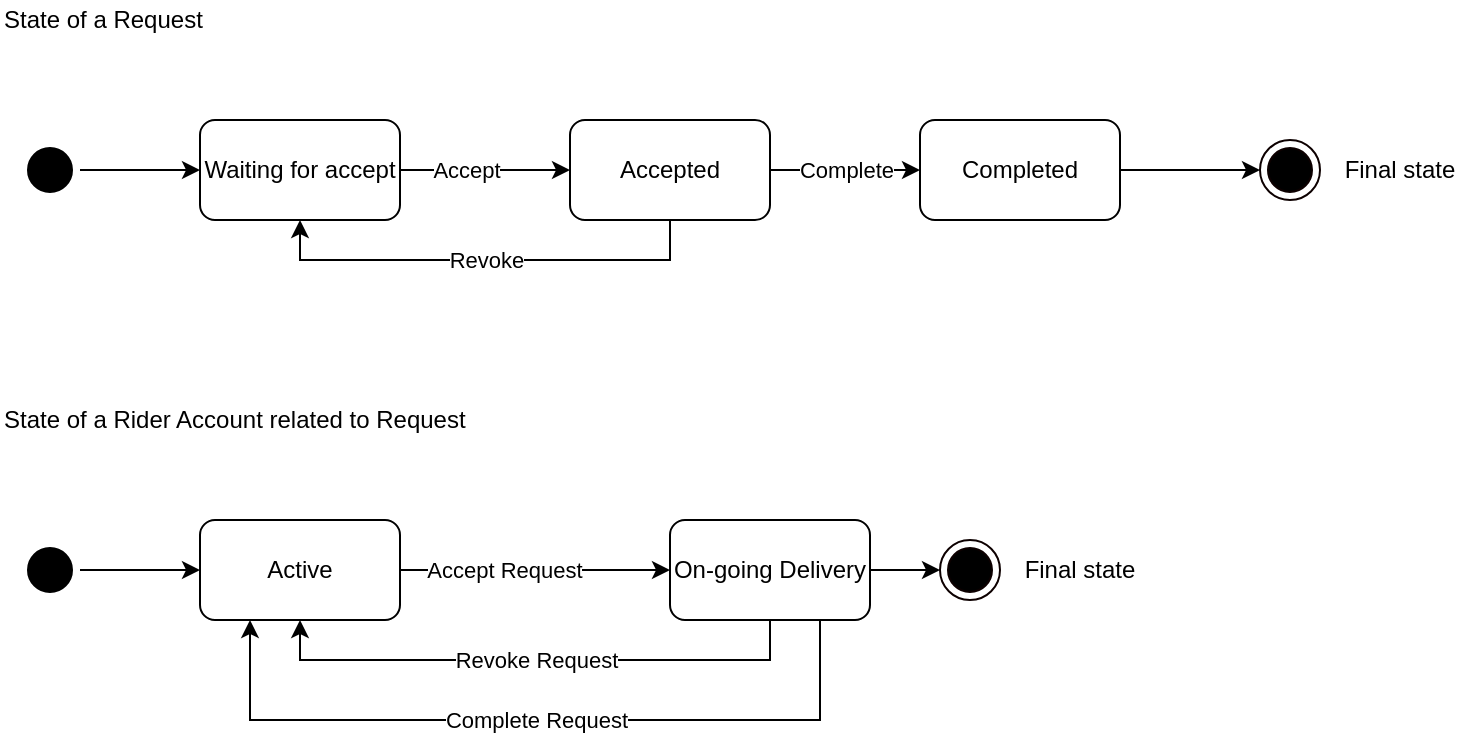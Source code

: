 <mxfile version="13.6.2" type="device"><diagram id="z-jlZ9O8Wt9vptMfgyV7" name="Page-1"><mxGraphModel dx="1422" dy="841" grid="1" gridSize="10" guides="1" tooltips="1" connect="1" arrows="1" fold="1" page="1" pageScale="1" pageWidth="850" pageHeight="1100" math="0" shadow="0"><root><mxCell id="0"/><mxCell id="1" parent="0"/><mxCell id="Z8bCZBIi-QwgAThAwi76-60" style="edgeStyle=none;rounded=0;orthogonalLoop=1;jettySize=auto;html=1;exitX=1;exitY=0.5;exitDx=0;exitDy=0;entryX=0;entryY=0.5;entryDx=0;entryDy=0;strokeWidth=1;" parent="1" source="Z8bCZBIi-QwgAThAwi76-2" target="Z8bCZBIi-QwgAThAwi76-59" edge="1"><mxGeometry relative="1" as="geometry"/></mxCell><mxCell id="Z8bCZBIi-QwgAThAwi76-68" value="Accept" style="edgeLabel;html=1;align=center;verticalAlign=middle;resizable=0;points=[];" parent="Z8bCZBIi-QwgAThAwi76-60" vertex="1" connectable="0"><mxGeometry x="-0.235" relative="1" as="geometry"><mxPoint as="offset"/></mxGeometry></mxCell><mxCell id="Z8bCZBIi-QwgAThAwi76-2" value="Waiting for accept" style="rounded=1;whiteSpace=wrap;html=1;" parent="1" vertex="1"><mxGeometry x="140" y="90" width="100" height="50" as="geometry"/></mxCell><mxCell id="Z8bCZBIi-QwgAThAwi76-6" style="edgeStyle=orthogonalEdgeStyle;rounded=0;orthogonalLoop=1;jettySize=auto;html=1;exitX=1;exitY=0.5;exitDx=0;exitDy=0;entryX=0;entryY=0.5;entryDx=0;entryDy=0;" parent="1" source="Z8bCZBIi-QwgAThAwi76-3" target="Z8bCZBIi-QwgAThAwi76-2" edge="1"><mxGeometry relative="1" as="geometry"/></mxCell><mxCell id="Z8bCZBIi-QwgAThAwi76-3" value="" style="ellipse;html=1;shape=startState;fillColor=#000000;" parent="1" vertex="1"><mxGeometry x="50" y="100" width="30" height="30" as="geometry"/></mxCell><mxCell id="Z8bCZBIi-QwgAThAwi76-5" value="" style="ellipse;html=1;shape=endState;fillColor=#000000;strokeColor=#0D0000;" parent="1" vertex="1"><mxGeometry x="670" y="100" width="30" height="30" as="geometry"/></mxCell><mxCell id="Z8bCZBIi-QwgAThAwi76-7" value="State of a Request" style="text;html=1;strokeColor=none;fillColor=none;align=left;verticalAlign=middle;whiteSpace=wrap;rounded=0;" parent="1" vertex="1"><mxGeometry x="40" y="30" width="420" height="20" as="geometry"/></mxCell><mxCell id="Z8bCZBIi-QwgAThAwi76-32" value="Final state" style="text;html=1;strokeColor=none;fillColor=none;align=center;verticalAlign=middle;whiteSpace=wrap;rounded=0;" parent="1" vertex="1"><mxGeometry x="710" y="105" width="60" height="20" as="geometry"/></mxCell><mxCell id="Z8bCZBIi-QwgAThAwi76-64" value="Complete" style="edgeStyle=none;rounded=0;orthogonalLoop=1;jettySize=auto;html=1;exitX=1;exitY=0.5;exitDx=0;exitDy=0;entryX=0;entryY=0.5;entryDx=0;entryDy=0;strokeWidth=1;" parent="1" source="Z8bCZBIi-QwgAThAwi76-59" target="Z8bCZBIi-QwgAThAwi76-63" edge="1"><mxGeometry relative="1" as="geometry"/></mxCell><mxCell id="Z8bCZBIi-QwgAThAwi76-66" value="Revoke" style="edgeStyle=orthogonalEdgeStyle;rounded=0;orthogonalLoop=1;jettySize=auto;html=1;exitX=0.5;exitY=1;exitDx=0;exitDy=0;entryX=0.5;entryY=1;entryDx=0;entryDy=0;strokeWidth=1;" parent="1" source="Z8bCZBIi-QwgAThAwi76-59" target="Z8bCZBIi-QwgAThAwi76-2" edge="1"><mxGeometry relative="1" as="geometry"/></mxCell><mxCell id="Z8bCZBIi-QwgAThAwi76-59" value="Accepted" style="rounded=1;whiteSpace=wrap;html=1;" parent="1" vertex="1"><mxGeometry x="325" y="90" width="100" height="50" as="geometry"/></mxCell><mxCell id="Z8bCZBIi-QwgAThAwi76-65" style="edgeStyle=none;rounded=0;orthogonalLoop=1;jettySize=auto;html=1;exitX=1;exitY=0.5;exitDx=0;exitDy=0;entryX=0;entryY=0.5;entryDx=0;entryDy=0;strokeWidth=1;" parent="1" source="Z8bCZBIi-QwgAThAwi76-63" target="Z8bCZBIi-QwgAThAwi76-5" edge="1"><mxGeometry relative="1" as="geometry"/></mxCell><mxCell id="Z8bCZBIi-QwgAThAwi76-63" value="Completed" style="rounded=1;whiteSpace=wrap;html=1;" parent="1" vertex="1"><mxGeometry x="500" y="90" width="100" height="50" as="geometry"/></mxCell><mxCell id="Z8bCZBIi-QwgAThAwi76-69" style="edgeStyle=none;rounded=0;orthogonalLoop=1;jettySize=auto;html=1;exitX=1;exitY=0.5;exitDx=0;exitDy=0;entryX=0;entryY=0.5;entryDx=0;entryDy=0;strokeWidth=1;" parent="1" source="Z8bCZBIi-QwgAThAwi76-71" target="Z8bCZBIi-QwgAThAwi76-79" edge="1"><mxGeometry relative="1" as="geometry"/></mxCell><mxCell id="Z8bCZBIi-QwgAThAwi76-70" value="Accept Request" style="edgeLabel;html=1;align=center;verticalAlign=middle;resizable=0;points=[];" parent="Z8bCZBIi-QwgAThAwi76-69" vertex="1" connectable="0"><mxGeometry x="-0.235" relative="1" as="geometry"><mxPoint as="offset"/></mxGeometry></mxCell><mxCell id="Z8bCZBIi-QwgAThAwi76-71" value="Active" style="rounded=1;whiteSpace=wrap;html=1;" parent="1" vertex="1"><mxGeometry x="140" y="290" width="100" height="50" as="geometry"/></mxCell><mxCell id="Z8bCZBIi-QwgAThAwi76-72" style="edgeStyle=orthogonalEdgeStyle;rounded=0;orthogonalLoop=1;jettySize=auto;html=1;exitX=1;exitY=0.5;exitDx=0;exitDy=0;entryX=0;entryY=0.5;entryDx=0;entryDy=0;" parent="1" source="Z8bCZBIi-QwgAThAwi76-73" target="Z8bCZBIi-QwgAThAwi76-71" edge="1"><mxGeometry relative="1" as="geometry"/></mxCell><mxCell id="Z8bCZBIi-QwgAThAwi76-73" value="" style="ellipse;html=1;shape=startState;fillColor=#000000;" parent="1" vertex="1"><mxGeometry x="50" y="300" width="30" height="30" as="geometry"/></mxCell><mxCell id="Z8bCZBIi-QwgAThAwi76-74" value="" style="ellipse;html=1;shape=endState;fillColor=#000000;strokeColor=#0D0000;" parent="1" vertex="1"><mxGeometry x="510" y="300" width="30" height="30" as="geometry"/></mxCell><mxCell id="Z8bCZBIi-QwgAThAwi76-75" value="State of a Rider Account related to Request" style="text;html=1;strokeColor=none;fillColor=none;align=left;verticalAlign=middle;whiteSpace=wrap;rounded=0;" parent="1" vertex="1"><mxGeometry x="40" y="230" width="420" height="20" as="geometry"/></mxCell><mxCell id="Z8bCZBIi-QwgAThAwi76-76" value="Final state" style="text;html=1;strokeColor=none;fillColor=none;align=center;verticalAlign=middle;whiteSpace=wrap;rounded=0;" parent="1" vertex="1"><mxGeometry x="550" y="305" width="60" height="20" as="geometry"/></mxCell><mxCell id="Z8bCZBIi-QwgAThAwi76-78" value="Revoke Request" style="edgeStyle=orthogonalEdgeStyle;rounded=0;orthogonalLoop=1;jettySize=auto;html=1;exitX=0.5;exitY=1;exitDx=0;exitDy=0;entryX=0.5;entryY=1;entryDx=0;entryDy=0;strokeWidth=1;" parent="1" source="Z8bCZBIi-QwgAThAwi76-79" target="Z8bCZBIi-QwgAThAwi76-71" edge="1"><mxGeometry relative="1" as="geometry"/></mxCell><mxCell id="Z8bCZBIi-QwgAThAwi76-82" value="Complete Request" style="edgeStyle=orthogonalEdgeStyle;rounded=0;orthogonalLoop=1;jettySize=auto;html=1;exitX=0.75;exitY=1;exitDx=0;exitDy=0;entryX=0.25;entryY=1;entryDx=0;entryDy=0;strokeWidth=1;" parent="1" source="Z8bCZBIi-QwgAThAwi76-79" target="Z8bCZBIi-QwgAThAwi76-71" edge="1"><mxGeometry relative="1" as="geometry"><Array as="points"><mxPoint x="450" y="390"/><mxPoint x="165" y="390"/></Array></mxGeometry></mxCell><mxCell id="Z8bCZBIi-QwgAThAwi76-79" value="On-going Delivery" style="rounded=1;whiteSpace=wrap;html=1;" parent="1" vertex="1"><mxGeometry x="375" y="290" width="100" height="50" as="geometry"/></mxCell><mxCell id="Z8bCZBIi-QwgAThAwi76-80" style="edgeStyle=none;rounded=0;orthogonalLoop=1;jettySize=auto;html=1;exitX=1;exitY=0.5;exitDx=0;exitDy=0;entryX=0;entryY=0.5;entryDx=0;entryDy=0;strokeWidth=1;" parent="1" source="Z8bCZBIi-QwgAThAwi76-79" target="Z8bCZBIi-QwgAThAwi76-74" edge="1"><mxGeometry relative="1" as="geometry"><mxPoint x="650" y="315.0" as="sourcePoint"/></mxGeometry></mxCell></root></mxGraphModel></diagram></mxfile>